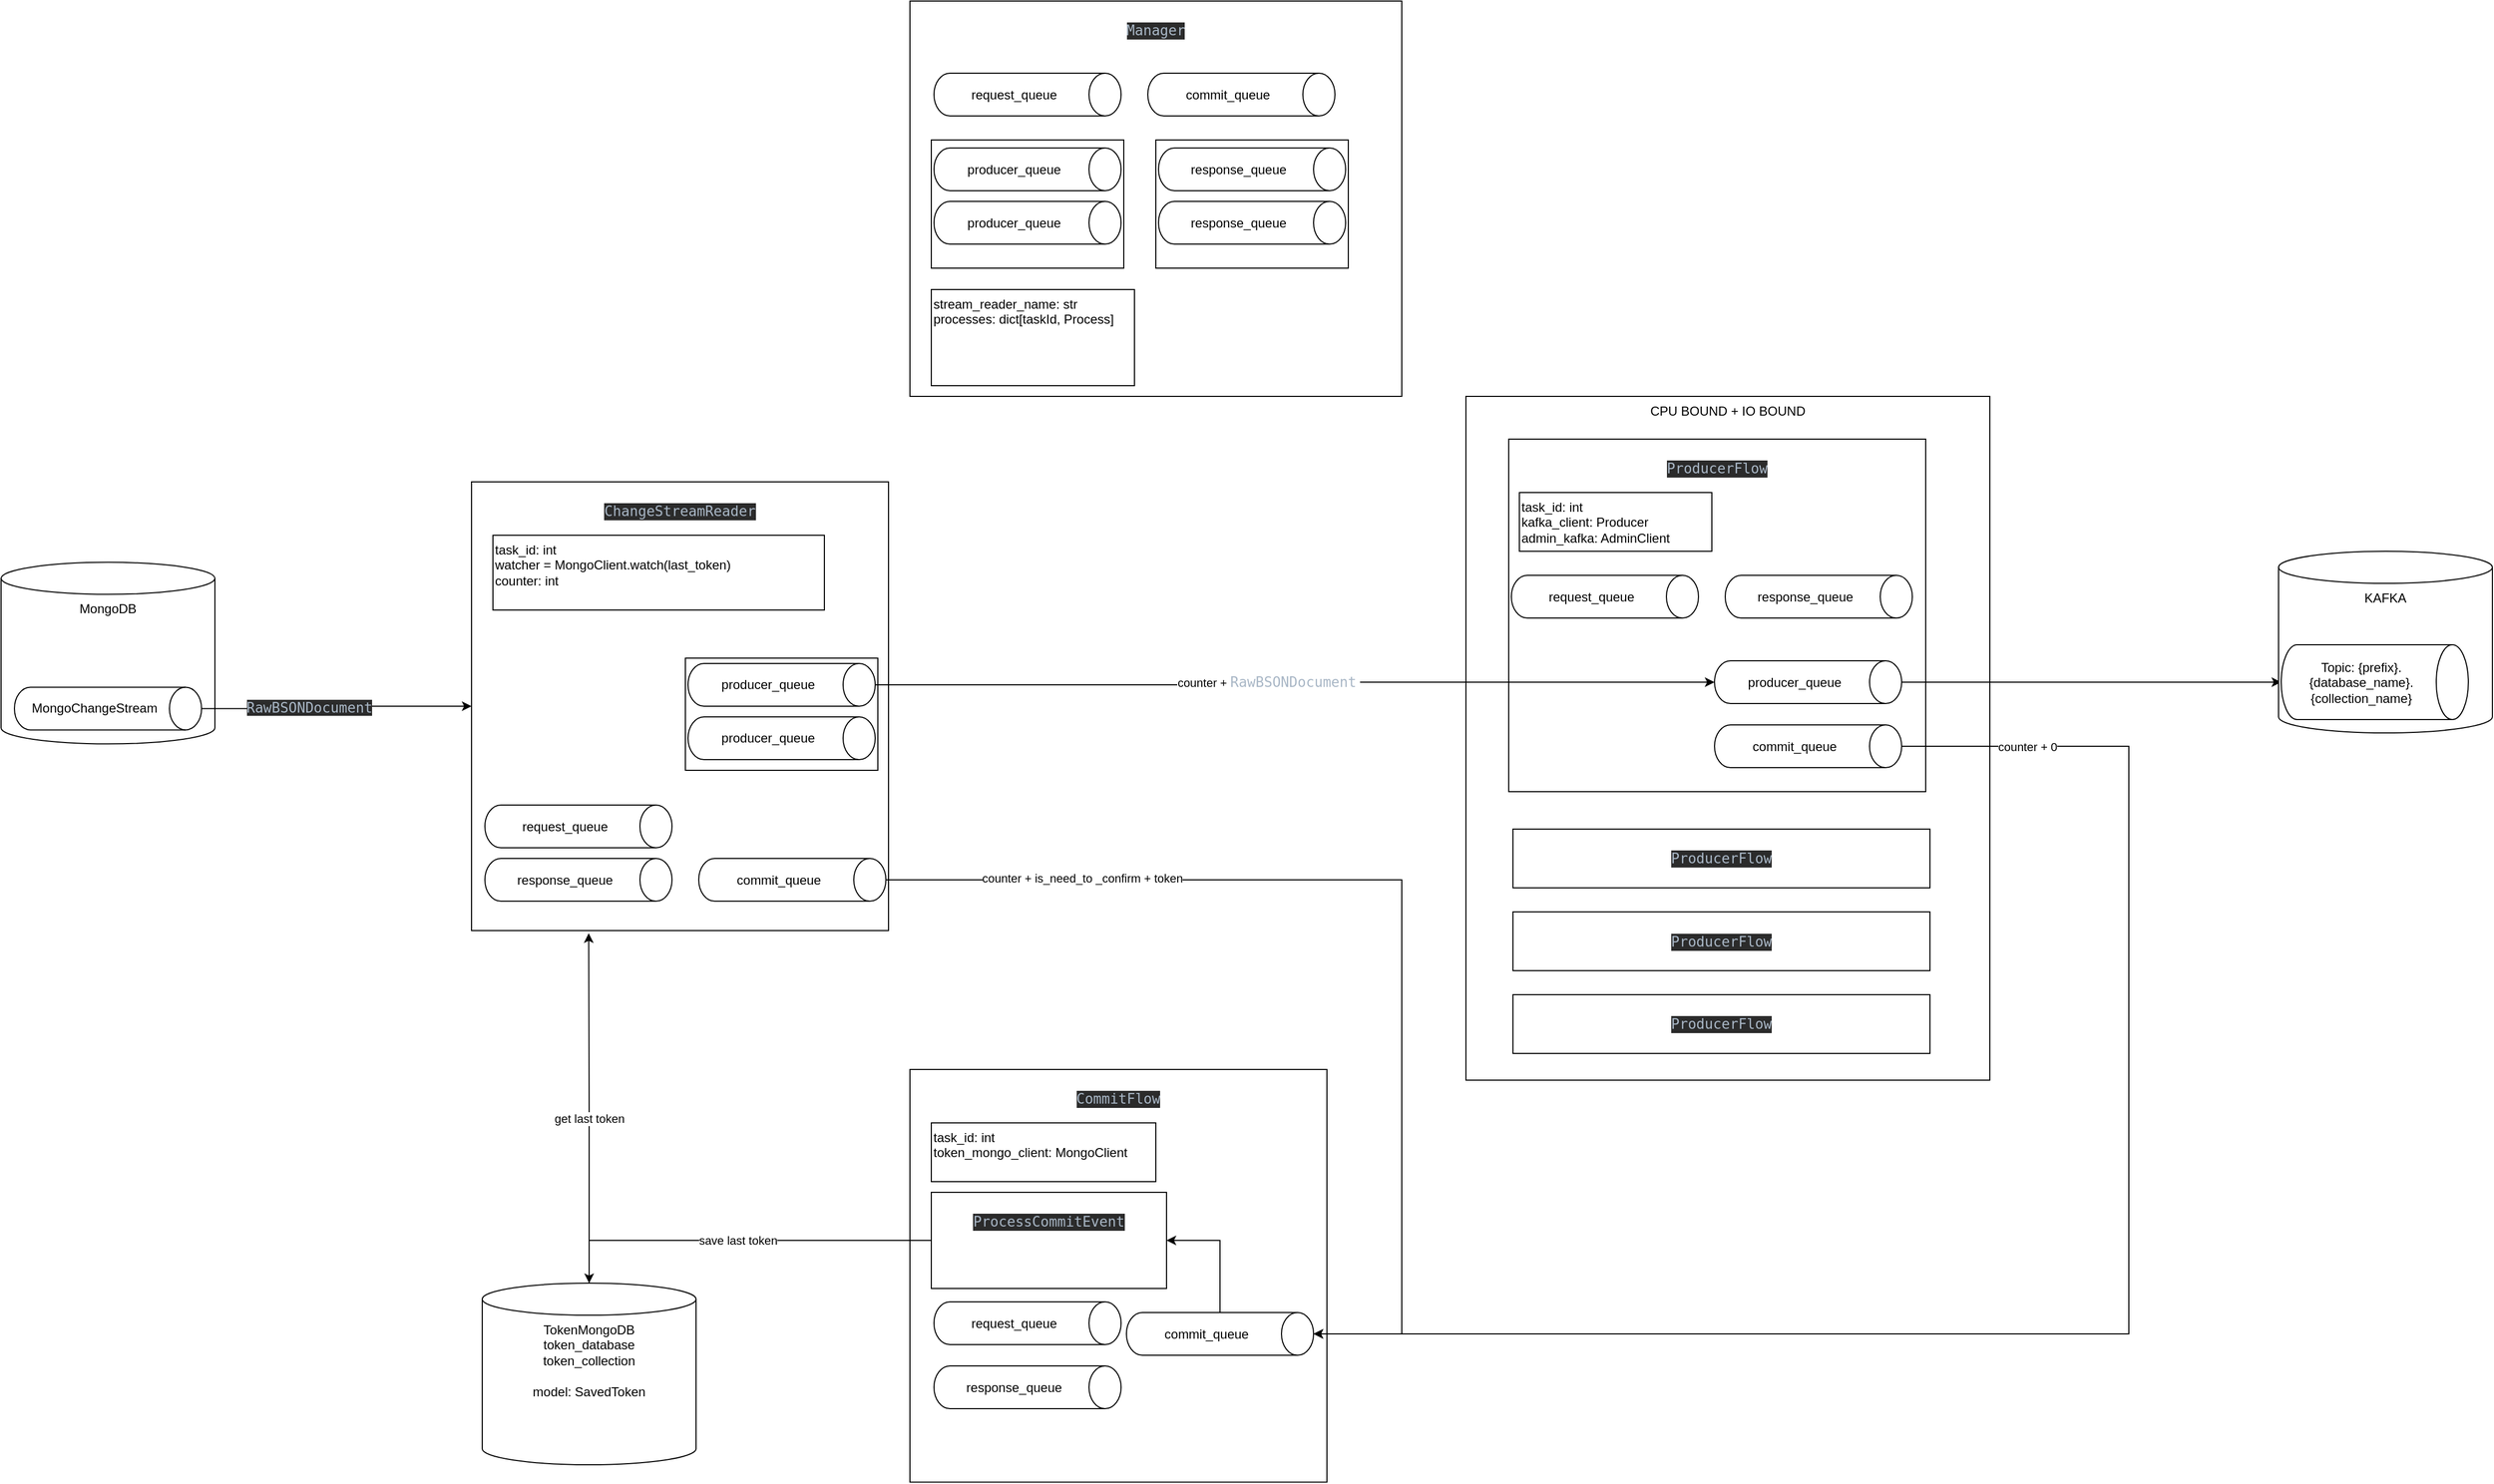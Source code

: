<mxfile version="20.5.3" type="embed"><diagram id="rSSXvlH1ooQ-Dp9trt0y" name="Page-1"><mxGraphModel dx="504" dy="1394" grid="1" gridSize="10" guides="1" tooltips="1" connect="1" arrows="1" fold="1" page="1" pageScale="1" pageWidth="850" pageHeight="1100" math="0" shadow="0"><root><mxCell id="0"/><mxCell id="1" parent="0"/><mxCell id="54" value="CPU BOUND + IO BOUND" style="rounded=0;whiteSpace=wrap;html=1;verticalAlign=top;" vertex="1" parent="1"><mxGeometry x="1380" y="60" width="490" height="640" as="geometry"/></mxCell><mxCell id="43" value="&lt;div style=&quot;background-color:#2b2b2b;color:#a9b7c6&quot;&gt;&lt;pre style=&quot;font-family:'JetBrains Mono',monospace;font-size:9.8pt;&quot;&gt;&lt;pre style=&quot;font-family:'JetBrains Mono',monospace;font-size:9.8pt;&quot;&gt;&lt;div&gt;&lt;pre style=&quot;font-family:'JetBrains Mono',monospace;font-size:9.8pt;&quot;&gt;CommitFlow&lt;/pre&gt;&lt;/div&gt;&lt;/pre&gt;&lt;/pre&gt;&lt;/div&gt;" style="rounded=0;whiteSpace=wrap;html=1;verticalAlign=top;" vertex="1" parent="1"><mxGeometry x="860" y="690" width="390" height="386.25" as="geometry"/></mxCell><mxCell id="8" value="&lt;div style=&quot;background-color:#2b2b2b;color:#a9b7c6&quot;&gt;&lt;pre style=&quot;font-family:'JetBrains Mono',monospace;font-size:9.8pt;&quot;&gt;&lt;div&gt;&lt;pre style=&quot;font-family:'JetBrains Mono',monospace;font-size:9.8pt;&quot;&gt;Manager&lt;/pre&gt;&lt;/div&gt;&lt;/pre&gt;&lt;/div&gt;" style="rounded=0;whiteSpace=wrap;html=1;verticalAlign=top;" vertex="1" parent="1"><mxGeometry x="860" y="-310" width="460" height="370" as="geometry"/></mxCell><mxCell id="6" value="&lt;div style=&quot;background-color:#2b2b2b;color:#a9b7c6&quot;&gt;&lt;pre style=&quot;font-family:'JetBrains Mono',monospace;font-size:9.8pt;&quot;&gt;ChangeStreamReader&lt;/pre&gt;&lt;/div&gt;" style="rounded=0;whiteSpace=wrap;html=1;verticalAlign=top;" vertex="1" parent="1"><mxGeometry x="450" y="140" width="390" height="420" as="geometry"/></mxCell><mxCell id="30" value="&lt;div style=&quot;background-color:#2b2b2b;color:#a9b7c6&quot;&gt;&lt;pre style=&quot;font-family:'JetBrains Mono',monospace;font-size:9.8pt;&quot;&gt;&lt;div&gt;&lt;pre style=&quot;font-family:'JetBrains Mono',monospace;font-size:9.8pt;&quot;&gt;ProducerFlow&lt;/pre&gt;&lt;/div&gt;&lt;/pre&gt;&lt;/div&gt;" style="rounded=0;whiteSpace=wrap;html=1;verticalAlign=top;" vertex="1" parent="1"><mxGeometry x="1420" y="100" width="390" height="330" as="geometry"/></mxCell><mxCell id="2" value="MongoDB" style="shape=cylinder3;whiteSpace=wrap;html=1;boundedLbl=1;backgroundOutline=1;size=15;horizontal=1;verticalAlign=top;" vertex="1" parent="1"><mxGeometry x="10" y="215.31" width="200" height="170" as="geometry"/></mxCell><mxCell id="7" style="edgeStyle=orthogonalEdgeStyle;rounded=0;orthogonalLoop=1;jettySize=auto;html=1;entryX=0;entryY=0.5;entryDx=0;entryDy=0;" edge="1" parent="1" source="3" target="6"><mxGeometry relative="1" as="geometry"/></mxCell><mxCell id="64" value="&lt;div style=&quot;background-color:#2b2b2b;color:#a9b7c6&quot;&gt;&lt;pre style=&quot;font-family:'JetBrains Mono',monospace;font-size:9.8pt;&quot;&gt;RawBSONDocument&lt;/pre&gt;&lt;/div&gt;" style="edgeLabel;html=1;align=center;verticalAlign=middle;resizable=0;points=[];" vertex="1" connectable="0" parent="7"><mxGeometry x="-0.214" y="1" relative="1" as="geometry"><mxPoint as="offset"/></mxGeometry></mxCell><mxCell id="3" value="&lt;span style=&quot;&quot;&gt;MongoChangeStream&lt;/span&gt;" style="shape=cylinder3;whiteSpace=wrap;html=1;boundedLbl=1;backgroundOutline=1;size=15;rotation=90;horizontal=0;" vertex="1" parent="1"><mxGeometry x="90" y="264.69" width="40" height="175" as="geometry"/></mxCell><mxCell id="9" value="request_queue" style="shape=cylinder3;whiteSpace=wrap;html=1;boundedLbl=1;backgroundOutline=1;size=15;rotation=90;labelPosition=center;verticalLabelPosition=middle;align=center;verticalAlign=middle;direction=east;flipH=0;horizontal=0;" vertex="1" parent="1"><mxGeometry x="950" y="-310" width="40" height="175" as="geometry"/></mxCell><mxCell id="11" value="commit_queue" style="shape=cylinder3;whiteSpace=wrap;html=1;boundedLbl=1;backgroundOutline=1;size=15;rotation=90;labelPosition=center;verticalLabelPosition=middle;align=center;verticalAlign=middle;direction=east;flipH=0;horizontal=0;" vertex="1" parent="1"><mxGeometry x="1150" y="-310" width="40" height="175" as="geometry"/></mxCell><mxCell id="14" value="" style="rounded=0;whiteSpace=wrap;html=1;" vertex="1" parent="1"><mxGeometry x="880" y="-180" width="180" height="120" as="geometry"/></mxCell><mxCell id="15" value="producer_queue" style="shape=cylinder3;whiteSpace=wrap;html=1;boundedLbl=1;backgroundOutline=1;size=15;rotation=90;labelPosition=center;verticalLabelPosition=middle;align=center;verticalAlign=middle;direction=east;flipH=0;horizontal=0;" vertex="1" parent="1"><mxGeometry x="950" y="-240" width="40" height="175" as="geometry"/></mxCell><mxCell id="16" value="producer_queue" style="shape=cylinder3;whiteSpace=wrap;html=1;boundedLbl=1;backgroundOutline=1;size=15;rotation=90;labelPosition=center;verticalLabelPosition=middle;align=center;verticalAlign=middle;direction=east;flipH=0;horizontal=0;" vertex="1" parent="1"><mxGeometry x="950" y="-190" width="40" height="175" as="geometry"/></mxCell><mxCell id="17" value="" style="rounded=0;whiteSpace=wrap;html=1;" vertex="1" parent="1"><mxGeometry x="1090" y="-180" width="180" height="120" as="geometry"/></mxCell><mxCell id="18" value="response_queue" style="shape=cylinder3;whiteSpace=wrap;html=1;boundedLbl=1;backgroundOutline=1;size=15;rotation=90;labelPosition=center;verticalLabelPosition=middle;align=center;verticalAlign=middle;direction=east;flipH=0;horizontal=0;" vertex="1" parent="1"><mxGeometry x="1160" y="-240" width="40" height="175" as="geometry"/></mxCell><mxCell id="19" value="response_queue" style="shape=cylinder3;whiteSpace=wrap;html=1;boundedLbl=1;backgroundOutline=1;size=15;rotation=90;labelPosition=center;verticalLabelPosition=middle;align=center;verticalAlign=middle;direction=east;flipH=0;horizontal=0;" vertex="1" parent="1"><mxGeometry x="1160" y="-190" width="40" height="175" as="geometry"/></mxCell><mxCell id="20" value="stream_reader_name: str&lt;br&gt;processes: dict[taskId, Process]" style="rounded=0;whiteSpace=wrap;html=1;verticalAlign=top;align=left;" vertex="1" parent="1"><mxGeometry x="880" y="-40" width="190" height="90" as="geometry"/></mxCell><mxCell id="21" value="task_id: int&lt;br&gt;watcher = MongoClient.watch(last_token)&lt;br&gt;counter: int" style="rounded=0;whiteSpace=wrap;html=1;verticalAlign=top;align=left;" vertex="1" parent="1"><mxGeometry x="470" y="190" width="310" height="70" as="geometry"/></mxCell><mxCell id="22" value="" style="rounded=0;whiteSpace=wrap;html=1;" vertex="1" parent="1"><mxGeometry x="650" y="305" width="180" height="105" as="geometry"/></mxCell><mxCell id="37" style="edgeStyle=orthogonalEdgeStyle;rounded=0;orthogonalLoop=1;jettySize=auto;html=1;exitX=0.5;exitY=0;exitDx=0;exitDy=0;exitPerimeter=0;entryX=0.5;entryY=1;entryDx=0;entryDy=0;entryPerimeter=0;" edge="1" parent="1" source="23" target="32"><mxGeometry relative="1" as="geometry"/></mxCell><mxCell id="65" value="counter +&amp;nbsp;&lt;span style=&quot;color: rgb(169, 183, 198); font-family: &amp;quot;JetBrains Mono&amp;quot;, monospace; font-size: 9.8pt;&quot;&gt;RawBSONDocument&lt;/span&gt;&amp;nbsp;" style="edgeLabel;html=1;align=center;verticalAlign=middle;resizable=0;points=[];" vertex="1" connectable="0" parent="37"><mxGeometry x="-0.068" y="3" relative="1" as="geometry"><mxPoint as="offset"/></mxGeometry></mxCell><mxCell id="23" value="producer_queue" style="shape=cylinder3;whiteSpace=wrap;html=1;boundedLbl=1;backgroundOutline=1;size=15;rotation=90;labelPosition=center;verticalLabelPosition=middle;align=center;verticalAlign=middle;direction=east;flipH=0;horizontal=0;" vertex="1" parent="1"><mxGeometry x="720" y="242.5" width="40" height="175" as="geometry"/></mxCell><mxCell id="24" value="producer_queue" style="shape=cylinder3;whiteSpace=wrap;html=1;boundedLbl=1;backgroundOutline=1;size=15;rotation=90;labelPosition=center;verticalLabelPosition=middle;align=center;verticalAlign=middle;direction=east;flipH=0;horizontal=0;" vertex="1" parent="1"><mxGeometry x="720" y="292.5" width="40" height="175" as="geometry"/></mxCell><mxCell id="25" value="request_queue" style="shape=cylinder3;whiteSpace=wrap;html=1;boundedLbl=1;backgroundOutline=1;size=15;rotation=90;labelPosition=center;verticalLabelPosition=middle;align=center;verticalAlign=middle;direction=east;flipH=0;horizontal=0;" vertex="1" parent="1"><mxGeometry x="530" y="375" width="40" height="175" as="geometry"/></mxCell><mxCell id="50" style="edgeStyle=orthogonalEdgeStyle;rounded=0;orthogonalLoop=1;jettySize=auto;html=1;exitX=0.5;exitY=0;exitDx=0;exitDy=0;exitPerimeter=0;entryX=0.5;entryY=0;entryDx=0;entryDy=0;entryPerimeter=0;" edge="1" parent="1" source="26" target="45"><mxGeometry relative="1" as="geometry"><Array as="points"><mxPoint x="1320" y="513"/><mxPoint x="1320" y="937"/></Array></mxGeometry></mxCell><mxCell id="66" value="counter + is_need_to _confirm + token" style="edgeLabel;html=1;align=center;verticalAlign=middle;resizable=0;points=[];" vertex="1" connectable="0" parent="50"><mxGeometry x="-0.63" y="2" relative="1" as="geometry"><mxPoint as="offset"/></mxGeometry></mxCell><mxCell id="26" value="commit_queue" style="shape=cylinder3;whiteSpace=wrap;html=1;boundedLbl=1;backgroundOutline=1;size=15;rotation=90;labelPosition=center;verticalLabelPosition=middle;align=center;verticalAlign=middle;direction=east;flipH=0;horizontal=0;" vertex="1" parent="1"><mxGeometry x="730" y="425" width="40" height="175" as="geometry"/></mxCell><mxCell id="27" value="response_queue" style="shape=cylinder3;whiteSpace=wrap;html=1;boundedLbl=1;backgroundOutline=1;size=15;rotation=90;labelPosition=center;verticalLabelPosition=middle;align=center;verticalAlign=middle;direction=east;flipH=0;horizontal=0;" vertex="1" parent="1"><mxGeometry x="530" y="425" width="40" height="175" as="geometry"/></mxCell><mxCell id="68" style="edgeStyle=orthogonalEdgeStyle;rounded=0;orthogonalLoop=1;jettySize=auto;html=1;exitX=0.5;exitY=0;exitDx=0;exitDy=0;exitPerimeter=0;entryX=0.281;entryY=1.006;entryDx=0;entryDy=0;entryPerimeter=0;" edge="1" parent="1" source="28" target="6"><mxGeometry relative="1" as="geometry"/></mxCell><mxCell id="69" value="get last token" style="edgeLabel;html=1;align=center;verticalAlign=middle;resizable=0;points=[];" vertex="1" connectable="0" parent="68"><mxGeometry x="-0.065" relative="1" as="geometry"><mxPoint y="-1" as="offset"/></mxGeometry></mxCell><mxCell id="28" value="TokenMongoDB&lt;br&gt;token_database&lt;br&gt;token_collection&lt;br&gt;&lt;br&gt;model: SavedToken" style="shape=cylinder3;whiteSpace=wrap;html=1;boundedLbl=1;backgroundOutline=1;size=15;horizontal=1;verticalAlign=top;" vertex="1" parent="1"><mxGeometry x="460" y="890" width="200" height="170" as="geometry"/></mxCell><mxCell id="31" value="task_id: int&lt;br&gt;kafka_client: Producer&lt;br&gt;admin_kafka: AdminClient" style="rounded=0;whiteSpace=wrap;html=1;verticalAlign=top;align=left;" vertex="1" parent="1"><mxGeometry x="1430" y="150" width="180" height="55" as="geometry"/></mxCell><mxCell id="41" style="edgeStyle=orthogonalEdgeStyle;rounded=0;orthogonalLoop=1;jettySize=auto;html=1;entryX=0.5;entryY=1;entryDx=0;entryDy=0;entryPerimeter=0;" edge="1" parent="1" source="32" target="40"><mxGeometry relative="1" as="geometry"/></mxCell><mxCell id="32" value="producer_queue" style="shape=cylinder3;whiteSpace=wrap;html=1;boundedLbl=1;backgroundOutline=1;size=15;rotation=90;labelPosition=center;verticalLabelPosition=middle;align=center;verticalAlign=middle;direction=east;flipH=0;horizontal=0;" vertex="1" parent="1"><mxGeometry x="1680" y="240" width="40" height="175" as="geometry"/></mxCell><mxCell id="47" style="edgeStyle=orthogonalEdgeStyle;rounded=0;orthogonalLoop=1;jettySize=auto;html=1;exitX=0.5;exitY=0;exitDx=0;exitDy=0;exitPerimeter=0;entryX=0.5;entryY=0;entryDx=0;entryDy=0;entryPerimeter=0;" edge="1" parent="1" source="34" target="45"><mxGeometry relative="1" as="geometry"><mxPoint x="1470" y="910.5" as="targetPoint"/><Array as="points"><mxPoint x="2000" y="388"/><mxPoint x="2000" y="938"/></Array></mxGeometry></mxCell><mxCell id="67" value="counter + 0" style="edgeLabel;html=1;align=center;verticalAlign=middle;resizable=0;points=[];" vertex="1" connectable="0" parent="47"><mxGeometry x="-0.846" relative="1" as="geometry"><mxPoint as="offset"/></mxGeometry></mxCell><mxCell id="34" value="commit_queue" style="shape=cylinder3;whiteSpace=wrap;html=1;boundedLbl=1;backgroundOutline=1;size=15;rotation=90;labelPosition=center;verticalLabelPosition=middle;align=center;verticalAlign=middle;direction=east;flipH=0;horizontal=0;" vertex="1" parent="1"><mxGeometry x="1680" y="300" width="40" height="175" as="geometry"/></mxCell><mxCell id="35" value="request_queue" style="shape=cylinder3;whiteSpace=wrap;html=1;boundedLbl=1;backgroundOutline=1;size=15;rotation=90;labelPosition=center;verticalLabelPosition=middle;align=center;verticalAlign=middle;direction=east;flipH=0;horizontal=0;" vertex="1" parent="1"><mxGeometry x="1490" y="160" width="40" height="175" as="geometry"/></mxCell><mxCell id="36" value="response_queue" style="shape=cylinder3;whiteSpace=wrap;html=1;boundedLbl=1;backgroundOutline=1;size=15;rotation=90;labelPosition=center;verticalLabelPosition=middle;align=center;verticalAlign=middle;direction=east;flipH=0;horizontal=0;" vertex="1" parent="1"><mxGeometry x="1690" y="160" width="40" height="175" as="geometry"/></mxCell><mxCell id="39" value="KAFKA" style="shape=cylinder3;whiteSpace=wrap;html=1;boundedLbl=1;backgroundOutline=1;size=15;horizontal=1;verticalAlign=top;" vertex="1" parent="1"><mxGeometry x="2140" y="205" width="200" height="170" as="geometry"/></mxCell><mxCell id="40" value="Topic: {prefix}.{database_name}.{collection_name}" style="shape=cylinder3;whiteSpace=wrap;html=1;boundedLbl=1;backgroundOutline=1;size=15;rotation=90;labelPosition=center;verticalLabelPosition=middle;align=center;verticalAlign=middle;direction=east;flipH=0;horizontal=0;" vertex="1" parent="1"><mxGeometry x="2195" y="240" width="70" height="175" as="geometry"/></mxCell><mxCell id="49" style="edgeStyle=orthogonalEdgeStyle;rounded=0;orthogonalLoop=1;jettySize=auto;html=1;exitX=0;exitY=0.5;exitDx=0;exitDy=0;entryX=0.5;entryY=0;entryDx=0;entryDy=0;entryPerimeter=0;" edge="1" parent="1" source="44" target="28"><mxGeometry relative="1" as="geometry"/></mxCell><mxCell id="70" value="save last token" style="edgeLabel;html=1;align=center;verticalAlign=middle;resizable=0;points=[];" vertex="1" connectable="0" parent="49"><mxGeometry x="0.006" relative="1" as="geometry"><mxPoint as="offset"/></mxGeometry></mxCell><mxCell id="44" value="&lt;div style=&quot;background-color:#2b2b2b;color:#a9b7c6&quot;&gt;&lt;pre style=&quot;font-family:'JetBrains Mono',monospace;font-size:9.8pt;&quot;&gt;&lt;pre style=&quot;font-family:'JetBrains Mono',monospace;font-size:9.8pt;&quot;&gt;&lt;pre style=&quot;font-family:'JetBrains Mono',monospace;font-size:9.8pt;&quot;&gt;&lt;div&gt;&lt;pre style=&quot;font-family:'JetBrains Mono',monospace;font-size:9.8pt;&quot;&gt;ProcessCommitEvent&lt;/pre&gt;&lt;/div&gt;&lt;/pre&gt;&lt;/pre&gt;&lt;/pre&gt;&lt;/div&gt;" style="rounded=0;whiteSpace=wrap;html=1;verticalAlign=top;" vertex="1" parent="1"><mxGeometry x="880" y="805" width="220" height="90" as="geometry"/></mxCell><mxCell id="48" style="edgeStyle=orthogonalEdgeStyle;rounded=0;orthogonalLoop=1;jettySize=auto;html=1;entryX=1;entryY=0.5;entryDx=0;entryDy=0;" edge="1" parent="1" source="45" target="44"><mxGeometry relative="1" as="geometry"/></mxCell><mxCell id="45" value="commit_queue" style="shape=cylinder3;whiteSpace=wrap;html=1;boundedLbl=1;backgroundOutline=1;size=15;rotation=90;labelPosition=center;verticalLabelPosition=middle;align=center;verticalAlign=middle;direction=east;flipH=0;horizontal=0;" vertex="1" parent="1"><mxGeometry x="1130" y="850" width="40" height="175" as="geometry"/></mxCell><mxCell id="51" value="request_queue" style="shape=cylinder3;whiteSpace=wrap;html=1;boundedLbl=1;backgroundOutline=1;size=15;rotation=90;labelPosition=center;verticalLabelPosition=middle;align=center;verticalAlign=middle;direction=east;flipH=0;horizontal=0;" vertex="1" parent="1"><mxGeometry x="950" y="840" width="40" height="175" as="geometry"/></mxCell><mxCell id="52" value="response_queue" style="shape=cylinder3;whiteSpace=wrap;html=1;boundedLbl=1;backgroundOutline=1;size=15;rotation=90;labelPosition=center;verticalLabelPosition=middle;align=center;verticalAlign=middle;direction=east;flipH=0;horizontal=0;" vertex="1" parent="1"><mxGeometry x="950" y="900" width="40" height="175" as="geometry"/></mxCell><mxCell id="53" value="task_id: int&lt;br&gt;token_mongo_client: MongoClient" style="rounded=0;whiteSpace=wrap;html=1;verticalAlign=top;align=left;" vertex="1" parent="1"><mxGeometry x="880" y="740" width="210" height="55" as="geometry"/></mxCell><mxCell id="56" value="&lt;div style=&quot;background-color:#2b2b2b;color:#a9b7c6&quot;&gt;&lt;pre style=&quot;font-family:'JetBrains Mono',monospace;font-size:9.8pt;&quot;&gt;&lt;div&gt;&lt;pre style=&quot;font-family:'JetBrains Mono',monospace;font-size:9.8pt;&quot;&gt;ProducerFlow&lt;/pre&gt;&lt;/div&gt;&lt;/pre&gt;&lt;/div&gt;" style="rounded=0;whiteSpace=wrap;html=1;verticalAlign=top;" vertex="1" parent="1"><mxGeometry x="1424" y="465" width="390" height="55" as="geometry"/></mxCell><mxCell id="62" value="&lt;div style=&quot;background-color:#2b2b2b;color:#a9b7c6&quot;&gt;&lt;pre style=&quot;font-family:'JetBrains Mono',monospace;font-size:9.8pt;&quot;&gt;&lt;div&gt;&lt;pre style=&quot;font-family:'JetBrains Mono',monospace;font-size:9.8pt;&quot;&gt;ProducerFlow&lt;/pre&gt;&lt;/div&gt;&lt;/pre&gt;&lt;/div&gt;" style="rounded=0;whiteSpace=wrap;html=1;verticalAlign=top;" vertex="1" parent="1"><mxGeometry x="1424" y="542.5" width="390" height="55" as="geometry"/></mxCell><mxCell id="63" value="&lt;div style=&quot;background-color:#2b2b2b;color:#a9b7c6&quot;&gt;&lt;pre style=&quot;font-family:'JetBrains Mono',monospace;font-size:9.8pt;&quot;&gt;&lt;div&gt;&lt;pre style=&quot;font-family:'JetBrains Mono',monospace;font-size:9.8pt;&quot;&gt;ProducerFlow&lt;/pre&gt;&lt;/div&gt;&lt;/pre&gt;&lt;/div&gt;" style="rounded=0;whiteSpace=wrap;html=1;verticalAlign=top;" vertex="1" parent="1"><mxGeometry x="1424" y="620" width="390" height="55" as="geometry"/></mxCell></root></mxGraphModel></diagram></mxfile>